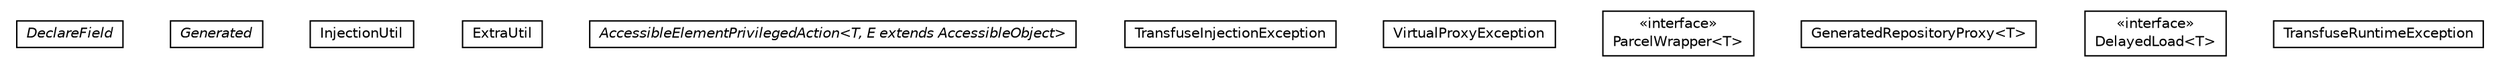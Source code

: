 #!/usr/local/bin/dot
#
# Class diagram 
# Generated by UMLGraph version 5.1 (http://www.umlgraph.org/)
#

digraph G {
	edge [fontname="Helvetica",fontsize=10,labelfontname="Helvetica",labelfontsize=10];
	node [fontname="Helvetica",fontsize=10,shape=plaintext];
	nodesep=0.25;
	ranksep=0.5;
	// org.androidtransfuse.util.DeclareField
	c527 [label=<<table title="org.androidtransfuse.util.DeclareField" border="0" cellborder="1" cellspacing="0" cellpadding="2" port="p" href="./DeclareField.html">
		<tr><td><table border="0" cellspacing="0" cellpadding="1">
<tr><td align="center" balign="center"><font face="Helvetica-Oblique"> DeclareField </font></td></tr>
		</table></td></tr>
		</table>>, fontname="Helvetica", fontcolor="black", fontsize=10.0];
	// org.androidtransfuse.util.Generated
	c528 [label=<<table title="org.androidtransfuse.util.Generated" border="0" cellborder="1" cellspacing="0" cellpadding="2" port="p" href="./Generated.html">
		<tr><td><table border="0" cellspacing="0" cellpadding="1">
<tr><td align="center" balign="center"><font face="Helvetica-Oblique"> Generated </font></td></tr>
		</table></td></tr>
		</table>>, fontname="Helvetica", fontcolor="black", fontsize=10.0];
	// org.androidtransfuse.util.InjectionUtil
	c529 [label=<<table title="org.androidtransfuse.util.InjectionUtil" border="0" cellborder="1" cellspacing="0" cellpadding="2" port="p" href="./InjectionUtil.html">
		<tr><td><table border="0" cellspacing="0" cellpadding="1">
<tr><td align="center" balign="center"> InjectionUtil </td></tr>
		</table></td></tr>
		</table>>, fontname="Helvetica", fontcolor="black", fontsize=10.0];
	// org.androidtransfuse.util.ExtraUtil
	c530 [label=<<table title="org.androidtransfuse.util.ExtraUtil" border="0" cellborder="1" cellspacing="0" cellpadding="2" port="p" href="./ExtraUtil.html">
		<tr><td><table border="0" cellspacing="0" cellpadding="1">
<tr><td align="center" balign="center"> ExtraUtil </td></tr>
		</table></td></tr>
		</table>>, fontname="Helvetica", fontcolor="black", fontsize=10.0];
	// org.androidtransfuse.util.AccessibleElementPrivilegedAction<T, E extends java.lang.reflect.AccessibleObject>
	c531 [label=<<table title="org.androidtransfuse.util.AccessibleElementPrivilegedAction" border="0" cellborder="1" cellspacing="0" cellpadding="2" port="p" href="./AccessibleElementPrivilegedAction.html">
		<tr><td><table border="0" cellspacing="0" cellpadding="1">
<tr><td align="center" balign="center"><font face="Helvetica-Oblique"> AccessibleElementPrivilegedAction&lt;T, E extends AccessibleObject&gt; </font></td></tr>
		</table></td></tr>
		</table>>, fontname="Helvetica", fontcolor="black", fontsize=10.0];
	// org.androidtransfuse.util.TransfuseInjectionException
	c532 [label=<<table title="org.androidtransfuse.util.TransfuseInjectionException" border="0" cellborder="1" cellspacing="0" cellpadding="2" port="p" href="./TransfuseInjectionException.html">
		<tr><td><table border="0" cellspacing="0" cellpadding="1">
<tr><td align="center" balign="center"> TransfuseInjectionException </td></tr>
		</table></td></tr>
		</table>>, fontname="Helvetica", fontcolor="black", fontsize=10.0];
	// org.androidtransfuse.util.VirtualProxyException
	c533 [label=<<table title="org.androidtransfuse.util.VirtualProxyException" border="0" cellborder="1" cellspacing="0" cellpadding="2" port="p" href="./VirtualProxyException.html">
		<tr><td><table border="0" cellspacing="0" cellpadding="1">
<tr><td align="center" balign="center"> VirtualProxyException </td></tr>
		</table></td></tr>
		</table>>, fontname="Helvetica", fontcolor="black", fontsize=10.0];
	// org.androidtransfuse.util.ParcelWrapper<T>
	c534 [label=<<table title="org.androidtransfuse.util.ParcelWrapper" border="0" cellborder="1" cellspacing="0" cellpadding="2" port="p" href="./ParcelWrapper.html">
		<tr><td><table border="0" cellspacing="0" cellpadding="1">
<tr><td align="center" balign="center"> &#171;interface&#187; </td></tr>
<tr><td align="center" balign="center"> ParcelWrapper&lt;T&gt; </td></tr>
		</table></td></tr>
		</table>>, fontname="Helvetica", fontcolor="black", fontsize=10.0];
	// org.androidtransfuse.util.GeneratedRepositoryProxy<T>
	c535 [label=<<table title="org.androidtransfuse.util.GeneratedRepositoryProxy" border="0" cellborder="1" cellspacing="0" cellpadding="2" port="p" href="./GeneratedRepositoryProxy.html">
		<tr><td><table border="0" cellspacing="0" cellpadding="1">
<tr><td align="center" balign="center"> GeneratedRepositoryProxy&lt;T&gt; </td></tr>
		</table></td></tr>
		</table>>, fontname="Helvetica", fontcolor="black", fontsize=10.0];
	// org.androidtransfuse.util.DelayedLoad<T>
	c536 [label=<<table title="org.androidtransfuse.util.DelayedLoad" border="0" cellborder="1" cellspacing="0" cellpadding="2" port="p" href="./DelayedLoad.html">
		<tr><td><table border="0" cellspacing="0" cellpadding="1">
<tr><td align="center" balign="center"> &#171;interface&#187; </td></tr>
<tr><td align="center" balign="center"> DelayedLoad&lt;T&gt; </td></tr>
		</table></td></tr>
		</table>>, fontname="Helvetica", fontcolor="black", fontsize=10.0];
	// org.androidtransfuse.util.TransfuseRuntimeException
	c537 [label=<<table title="org.androidtransfuse.util.TransfuseRuntimeException" border="0" cellborder="1" cellspacing="0" cellpadding="2" port="p" href="./TransfuseRuntimeException.html">
		<tr><td><table border="0" cellspacing="0" cellpadding="1">
<tr><td align="center" balign="center"> TransfuseRuntimeException </td></tr>
		</table></td></tr>
		</table>>, fontname="Helvetica", fontcolor="black", fontsize=10.0];
}

